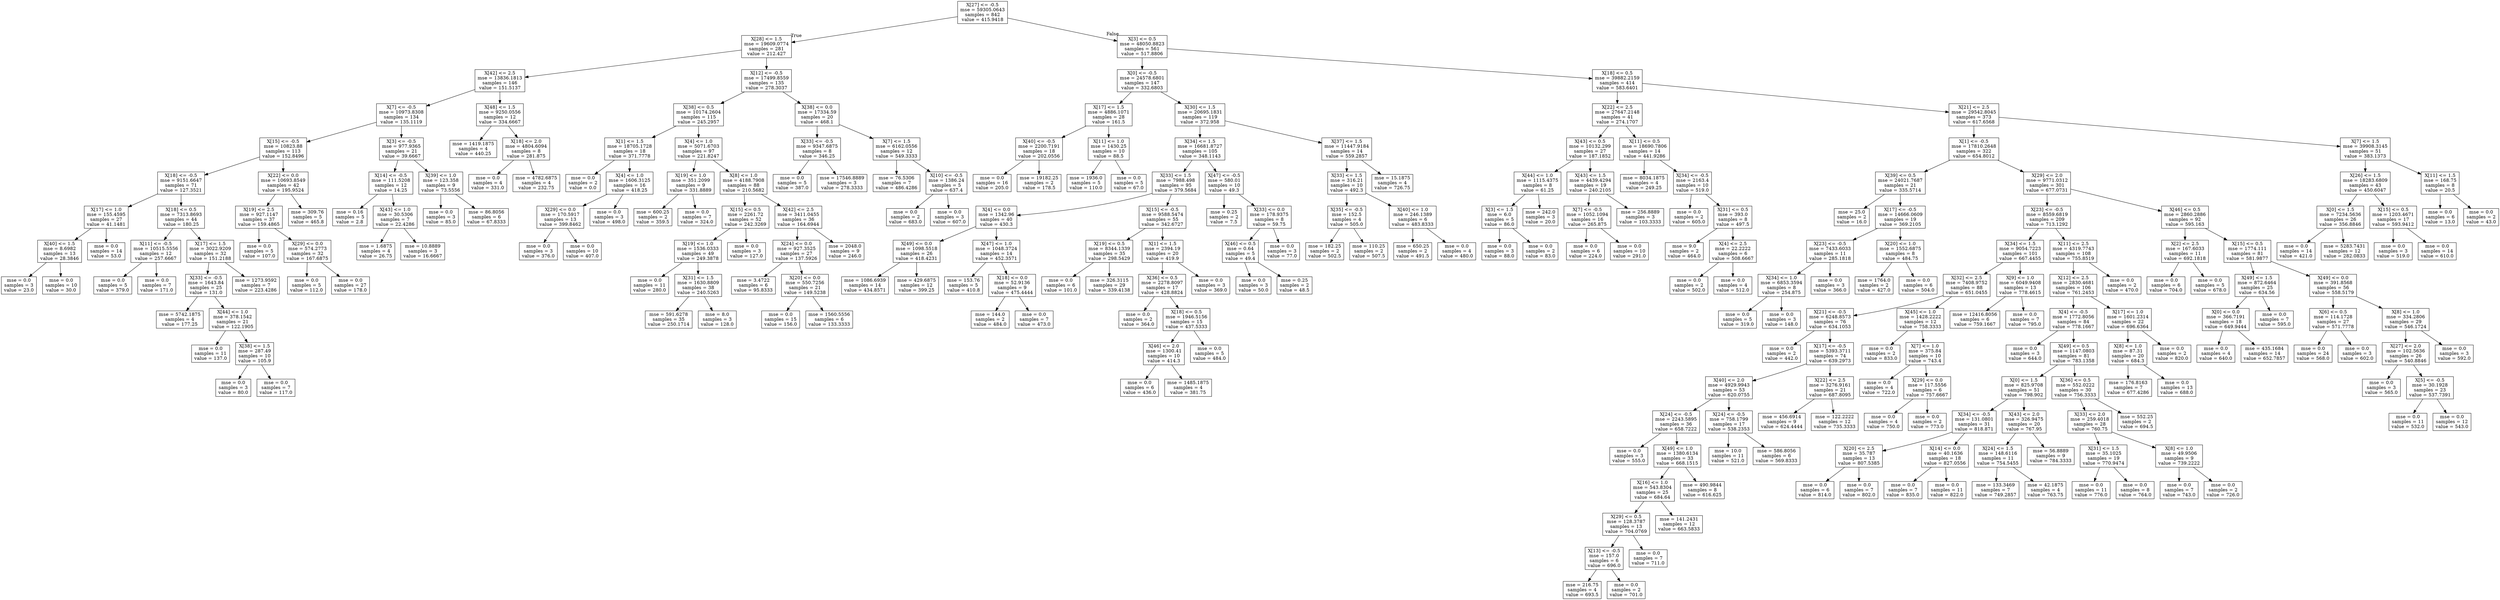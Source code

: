 digraph Tree {
node [shape=box] ;
0 [label="X[27] <= -0.5\nmse = 59305.0643\nsamples = 842\nvalue = 415.9418"] ;
1 [label="X[28] <= 1.5\nmse = 19609.0774\nsamples = 281\nvalue = 212.427"] ;
0 -> 1 [labeldistance=2.5, labelangle=45, headlabel="True"] ;
2 [label="X[42] <= 2.5\nmse = 13836.1813\nsamples = 146\nvalue = 151.5137"] ;
1 -> 2 ;
3 [label="X[7] <= -0.5\nmse = 10973.8308\nsamples = 134\nvalue = 135.1119"] ;
2 -> 3 ;
4 [label="X[15] <= -0.5\nmse = 10823.88\nsamples = 113\nvalue = 152.8496"] ;
3 -> 4 ;
5 [label="X[18] <= -0.5\nmse = 9151.6647\nsamples = 71\nvalue = 127.3521"] ;
4 -> 5 ;
6 [label="X[17] <= 1.0\nmse = 155.4595\nsamples = 27\nvalue = 41.1481"] ;
5 -> 6 ;
7 [label="X[40] <= 1.5\nmse = 8.6982\nsamples = 13\nvalue = 28.3846"] ;
6 -> 7 ;
8 [label="mse = 0.0\nsamples = 3\nvalue = 23.0"] ;
7 -> 8 ;
9 [label="mse = 0.0\nsamples = 10\nvalue = 30.0"] ;
7 -> 9 ;
10 [label="mse = 0.0\nsamples = 14\nvalue = 53.0"] ;
6 -> 10 ;
11 [label="X[18] <= 0.5\nmse = 7313.8693\nsamples = 44\nvalue = 180.25"] ;
5 -> 11 ;
12 [label="X[11] <= -0.5\nmse = 10515.5556\nsamples = 12\nvalue = 257.6667"] ;
11 -> 12 ;
13 [label="mse = 0.0\nsamples = 5\nvalue = 379.0"] ;
12 -> 13 ;
14 [label="mse = 0.0\nsamples = 7\nvalue = 171.0"] ;
12 -> 14 ;
15 [label="X[17] <= 1.5\nmse = 3022.9209\nsamples = 32\nvalue = 151.2188"] ;
11 -> 15 ;
16 [label="X[33] <= -0.5\nmse = 1643.84\nsamples = 25\nvalue = 131.0"] ;
15 -> 16 ;
17 [label="mse = 5742.1875\nsamples = 4\nvalue = 177.25"] ;
16 -> 17 ;
18 [label="X[44] <= 1.0\nmse = 378.1542\nsamples = 21\nvalue = 122.1905"] ;
16 -> 18 ;
19 [label="mse = 0.0\nsamples = 11\nvalue = 137.0"] ;
18 -> 19 ;
20 [label="X[38] <= 1.5\nmse = 287.49\nsamples = 10\nvalue = 105.9"] ;
18 -> 20 ;
21 [label="mse = 0.0\nsamples = 3\nvalue = 80.0"] ;
20 -> 21 ;
22 [label="mse = 0.0\nsamples = 7\nvalue = 117.0"] ;
20 -> 22 ;
23 [label="mse = 1273.9592\nsamples = 7\nvalue = 223.4286"] ;
15 -> 23 ;
24 [label="X[22] <= 0.0\nmse = 10693.8549\nsamples = 42\nvalue = 195.9524"] ;
4 -> 24 ;
25 [label="X[19] <= 2.5\nmse = 927.1147\nsamples = 37\nvalue = 159.4865"] ;
24 -> 25 ;
26 [label="mse = 0.0\nsamples = 5\nvalue = 107.0"] ;
25 -> 26 ;
27 [label="X[29] <= 0.0\nmse = 574.2773\nsamples = 32\nvalue = 167.6875"] ;
25 -> 27 ;
28 [label="mse = 0.0\nsamples = 5\nvalue = 112.0"] ;
27 -> 28 ;
29 [label="mse = 0.0\nsamples = 27\nvalue = 178.0"] ;
27 -> 29 ;
30 [label="mse = 309.76\nsamples = 5\nvalue = 465.8"] ;
24 -> 30 ;
31 [label="X[3] <= -0.5\nmse = 977.9365\nsamples = 21\nvalue = 39.6667"] ;
3 -> 31 ;
32 [label="X[14] <= -0.5\nmse = 111.5208\nsamples = 12\nvalue = 14.25"] ;
31 -> 32 ;
33 [label="mse = 0.16\nsamples = 5\nvalue = 2.8"] ;
32 -> 33 ;
34 [label="X[43] <= 1.0\nmse = 30.5306\nsamples = 7\nvalue = 22.4286"] ;
32 -> 34 ;
35 [label="mse = 1.6875\nsamples = 4\nvalue = 26.75"] ;
34 -> 35 ;
36 [label="mse = 10.8889\nsamples = 3\nvalue = 16.6667"] ;
34 -> 36 ;
37 [label="X[39] <= 1.0\nmse = 123.358\nsamples = 9\nvalue = 73.5556"] ;
31 -> 37 ;
38 [label="mse = 0.0\nsamples = 3\nvalue = 85.0"] ;
37 -> 38 ;
39 [label="mse = 86.8056\nsamples = 6\nvalue = 67.8333"] ;
37 -> 39 ;
40 [label="X[48] <= 1.5\nmse = 9250.0556\nsamples = 12\nvalue = 334.6667"] ;
2 -> 40 ;
41 [label="mse = 1419.1875\nsamples = 4\nvalue = 440.25"] ;
40 -> 41 ;
42 [label="X[18] <= 2.0\nmse = 4804.6094\nsamples = 8\nvalue = 281.875"] ;
40 -> 42 ;
43 [label="mse = 0.0\nsamples = 4\nvalue = 331.0"] ;
42 -> 43 ;
44 [label="mse = 4782.6875\nsamples = 4\nvalue = 232.75"] ;
42 -> 44 ;
45 [label="X[12] <= -0.5\nmse = 17499.8559\nsamples = 135\nvalue = 278.3037"] ;
1 -> 45 ;
46 [label="X[38] <= 0.5\nmse = 10174.2604\nsamples = 115\nvalue = 245.2957"] ;
45 -> 46 ;
47 [label="X[1] <= 1.5\nmse = 18705.1728\nsamples = 18\nvalue = 371.7778"] ;
46 -> 47 ;
48 [label="mse = 0.0\nsamples = 2\nvalue = 0.0"] ;
47 -> 48 ;
49 [label="X[4] <= 1.0\nmse = 1606.3125\nsamples = 16\nvalue = 418.25"] ;
47 -> 49 ;
50 [label="X[29] <= 0.0\nmse = 170.5917\nsamples = 13\nvalue = 399.8462"] ;
49 -> 50 ;
51 [label="mse = 0.0\nsamples = 3\nvalue = 376.0"] ;
50 -> 51 ;
52 [label="mse = 0.0\nsamples = 10\nvalue = 407.0"] ;
50 -> 52 ;
53 [label="mse = 0.0\nsamples = 3\nvalue = 498.0"] ;
49 -> 53 ;
54 [label="X[4] <= 1.0\nmse = 5071.6703\nsamples = 97\nvalue = 221.8247"] ;
46 -> 54 ;
55 [label="X[19] <= 1.0\nmse = 351.2099\nsamples = 9\nvalue = 331.8889"] ;
54 -> 55 ;
56 [label="mse = 600.25\nsamples = 2\nvalue = 359.5"] ;
55 -> 56 ;
57 [label="mse = 0.0\nsamples = 7\nvalue = 324.0"] ;
55 -> 57 ;
58 [label="X[8] <= 1.0\nmse = 4188.7908\nsamples = 88\nvalue = 210.5682"] ;
54 -> 58 ;
59 [label="X[15] <= 0.5\nmse = 2261.72\nsamples = 52\nvalue = 242.3269"] ;
58 -> 59 ;
60 [label="X[19] <= 1.0\nmse = 1536.0333\nsamples = 49\nvalue = 249.3878"] ;
59 -> 60 ;
61 [label="mse = 0.0\nsamples = 11\nvalue = 280.0"] ;
60 -> 61 ;
62 [label="X[31] <= 1.5\nmse = 1630.8809\nsamples = 38\nvalue = 240.5263"] ;
60 -> 62 ;
63 [label="mse = 591.6278\nsamples = 35\nvalue = 250.1714"] ;
62 -> 63 ;
64 [label="mse = 8.0\nsamples = 3\nvalue = 128.0"] ;
62 -> 64 ;
65 [label="mse = 0.0\nsamples = 3\nvalue = 127.0"] ;
59 -> 65 ;
66 [label="X[42] <= 2.5\nmse = 3411.0455\nsamples = 36\nvalue = 164.6944"] ;
58 -> 66 ;
67 [label="X[24] <= 0.0\nmse = 927.3525\nsamples = 27\nvalue = 137.5926"] ;
66 -> 67 ;
68 [label="mse = 3.4722\nsamples = 6\nvalue = 95.8333"] ;
67 -> 68 ;
69 [label="X[20] <= 0.0\nmse = 550.7256\nsamples = 21\nvalue = 149.5238"] ;
67 -> 69 ;
70 [label="mse = 0.0\nsamples = 15\nvalue = 156.0"] ;
69 -> 70 ;
71 [label="mse = 1560.5556\nsamples = 6\nvalue = 133.3333"] ;
69 -> 71 ;
72 [label="mse = 2048.0\nsamples = 9\nvalue = 246.0"] ;
66 -> 72 ;
73 [label="X[38] <= 0.0\nmse = 17334.59\nsamples = 20\nvalue = 468.1"] ;
45 -> 73 ;
74 [label="X[33] <= -0.5\nmse = 9347.6875\nsamples = 8\nvalue = 346.25"] ;
73 -> 74 ;
75 [label="mse = 0.0\nsamples = 5\nvalue = 387.0"] ;
74 -> 75 ;
76 [label="mse = 17546.8889\nsamples = 3\nvalue = 278.3333"] ;
74 -> 76 ;
77 [label="X[7] <= 1.5\nmse = 6162.0556\nsamples = 12\nvalue = 549.3333"] ;
73 -> 77 ;
78 [label="mse = 76.5306\nsamples = 7\nvalue = 486.4286"] ;
77 -> 78 ;
79 [label="X[10] <= -0.5\nmse = 1386.24\nsamples = 5\nvalue = 637.4"] ;
77 -> 79 ;
80 [label="mse = 0.0\nsamples = 2\nvalue = 683.0"] ;
79 -> 80 ;
81 [label="mse = 0.0\nsamples = 3\nvalue = 607.0"] ;
79 -> 81 ;
82 [label="X[3] <= 0.5\nmse = 48050.8823\nsamples = 561\nvalue = 517.8806"] ;
0 -> 82 [labeldistance=2.5, labelangle=-45, headlabel="False"] ;
83 [label="X[0] <= -0.5\nmse = 24578.6801\nsamples = 147\nvalue = 332.6803"] ;
82 -> 83 ;
84 [label="X[17] <= 1.5\nmse = 4886.1071\nsamples = 28\nvalue = 161.5"] ;
83 -> 84 ;
85 [label="X[40] <= -0.5\nmse = 2200.7191\nsamples = 18\nvalue = 202.0556"] ;
84 -> 85 ;
86 [label="mse = 0.0\nsamples = 16\nvalue = 205.0"] ;
85 -> 86 ;
87 [label="mse = 19182.25\nsamples = 2\nvalue = 178.5"] ;
85 -> 87 ;
88 [label="X[11] <= 1.0\nmse = 1430.25\nsamples = 10\nvalue = 88.5"] ;
84 -> 88 ;
89 [label="mse = 1936.0\nsamples = 5\nvalue = 110.0"] ;
88 -> 89 ;
90 [label="mse = 0.0\nsamples = 5\nvalue = 67.0"] ;
88 -> 90 ;
91 [label="X[30] <= 1.5\nmse = 20695.1831\nsamples = 119\nvalue = 372.958"] ;
83 -> 91 ;
92 [label="X[34] <= 1.5\nmse = 16681.8727\nsamples = 105\nvalue = 348.1143"] ;
91 -> 92 ;
93 [label="X[33] <= 1.5\nmse = 7988.498\nsamples = 95\nvalue = 379.5684"] ;
92 -> 93 ;
94 [label="X[4] <= 0.0\nmse = 1342.96\nsamples = 40\nvalue = 430.3"] ;
93 -> 94 ;
95 [label="X[49] <= 0.0\nmse = 1098.5518\nsamples = 26\nvalue = 418.4231"] ;
94 -> 95 ;
96 [label="mse = 1086.6939\nsamples = 14\nvalue = 434.8571"] ;
95 -> 96 ;
97 [label="mse = 429.6875\nsamples = 12\nvalue = 399.25"] ;
95 -> 97 ;
98 [label="X[47] <= 1.0\nmse = 1048.3724\nsamples = 14\nvalue = 452.3571"] ;
94 -> 98 ;
99 [label="mse = 153.76\nsamples = 5\nvalue = 410.8"] ;
98 -> 99 ;
100 [label="X[18] <= 0.0\nmse = 52.9136\nsamples = 9\nvalue = 475.4444"] ;
98 -> 100 ;
101 [label="mse = 144.0\nsamples = 2\nvalue = 484.0"] ;
100 -> 101 ;
102 [label="mse = 0.0\nsamples = 7\nvalue = 473.0"] ;
100 -> 102 ;
103 [label="X[15] <= -0.5\nmse = 9588.5474\nsamples = 55\nvalue = 342.6727"] ;
93 -> 103 ;
104 [label="X[19] <= 0.5\nmse = 8344.1339\nsamples = 35\nvalue = 298.5429"] ;
103 -> 104 ;
105 [label="mse = 0.0\nsamples = 6\nvalue = 101.0"] ;
104 -> 105 ;
106 [label="mse = 326.3115\nsamples = 29\nvalue = 339.4138"] ;
104 -> 106 ;
107 [label="X[1] <= 1.5\nmse = 2394.19\nsamples = 20\nvalue = 419.9"] ;
103 -> 107 ;
108 [label="X[36] <= 0.5\nmse = 2278.8097\nsamples = 17\nvalue = 428.8824"] ;
107 -> 108 ;
109 [label="mse = 0.0\nsamples = 2\nvalue = 364.0"] ;
108 -> 109 ;
110 [label="X[18] <= 0.5\nmse = 1946.5156\nsamples = 15\nvalue = 437.5333"] ;
108 -> 110 ;
111 [label="X[46] <= 2.0\nmse = 1300.41\nsamples = 10\nvalue = 414.3"] ;
110 -> 111 ;
112 [label="mse = 0.0\nsamples = 6\nvalue = 436.0"] ;
111 -> 112 ;
113 [label="mse = 1485.1875\nsamples = 4\nvalue = 381.75"] ;
111 -> 113 ;
114 [label="mse = 0.0\nsamples = 5\nvalue = 484.0"] ;
110 -> 114 ;
115 [label="mse = 0.0\nsamples = 3\nvalue = 369.0"] ;
107 -> 115 ;
116 [label="X[47] <= -0.5\nmse = 580.01\nsamples = 10\nvalue = 49.3"] ;
92 -> 116 ;
117 [label="mse = 0.25\nsamples = 2\nvalue = 7.5"] ;
116 -> 117 ;
118 [label="X[33] <= 0.0\nmse = 178.9375\nsamples = 8\nvalue = 59.75"] ;
116 -> 118 ;
119 [label="X[46] <= 0.5\nmse = 0.64\nsamples = 5\nvalue = 49.4"] ;
118 -> 119 ;
120 [label="mse = 0.0\nsamples = 3\nvalue = 50.0"] ;
119 -> 120 ;
121 [label="mse = 0.25\nsamples = 2\nvalue = 48.5"] ;
119 -> 121 ;
122 [label="mse = 0.0\nsamples = 3\nvalue = 77.0"] ;
118 -> 122 ;
123 [label="X[37] <= 1.5\nmse = 11447.9184\nsamples = 14\nvalue = 559.2857"] ;
91 -> 123 ;
124 [label="X[33] <= 1.5\nmse = 316.21\nsamples = 10\nvalue = 492.3"] ;
123 -> 124 ;
125 [label="X[35] <= -0.5\nmse = 152.5\nsamples = 4\nvalue = 505.0"] ;
124 -> 125 ;
126 [label="mse = 182.25\nsamples = 2\nvalue = 502.5"] ;
125 -> 126 ;
127 [label="mse = 110.25\nsamples = 2\nvalue = 507.5"] ;
125 -> 127 ;
128 [label="X[40] <= 1.0\nmse = 246.1389\nsamples = 6\nvalue = 483.8333"] ;
124 -> 128 ;
129 [label="mse = 650.25\nsamples = 2\nvalue = 491.5"] ;
128 -> 129 ;
130 [label="mse = 0.0\nsamples = 4\nvalue = 480.0"] ;
128 -> 130 ;
131 [label="mse = 15.1875\nsamples = 4\nvalue = 726.75"] ;
123 -> 131 ;
132 [label="X[18] <= 0.5\nmse = 39882.2159\nsamples = 414\nvalue = 583.6401"] ;
82 -> 132 ;
133 [label="X[22] <= 2.5\nmse = 27647.2148\nsamples = 41\nvalue = 274.1707"] ;
132 -> 133 ;
134 [label="X[43] <= 0.5\nmse = 10132.299\nsamples = 27\nvalue = 187.1852"] ;
133 -> 134 ;
135 [label="X[44] <= 1.0\nmse = 1115.4375\nsamples = 8\nvalue = 61.25"] ;
134 -> 135 ;
136 [label="X[3] <= 1.5\nmse = 6.0\nsamples = 5\nvalue = 86.0"] ;
135 -> 136 ;
137 [label="mse = 0.0\nsamples = 3\nvalue = 88.0"] ;
136 -> 137 ;
138 [label="mse = 0.0\nsamples = 2\nvalue = 83.0"] ;
136 -> 138 ;
139 [label="mse = 242.0\nsamples = 3\nvalue = 20.0"] ;
135 -> 139 ;
140 [label="X[43] <= 1.5\nmse = 4439.4294\nsamples = 19\nvalue = 240.2105"] ;
134 -> 140 ;
141 [label="X[7] <= -0.5\nmse = 1052.1094\nsamples = 16\nvalue = 265.875"] ;
140 -> 141 ;
142 [label="mse = 0.0\nsamples = 6\nvalue = 224.0"] ;
141 -> 142 ;
143 [label="mse = 0.0\nsamples = 10\nvalue = 291.0"] ;
141 -> 143 ;
144 [label="mse = 256.8889\nsamples = 3\nvalue = 103.3333"] ;
140 -> 144 ;
145 [label="X[11] <= 0.5\nmse = 18690.7806\nsamples = 14\nvalue = 441.9286"] ;
133 -> 145 ;
146 [label="mse = 8034.1875\nsamples = 4\nvalue = 249.25"] ;
145 -> 146 ;
147 [label="X[34] <= -0.5\nmse = 2163.4\nsamples = 10\nvalue = 519.0"] ;
145 -> 147 ;
148 [label="mse = 0.0\nsamples = 2\nvalue = 605.0"] ;
147 -> 148 ;
149 [label="X[31] <= 0.5\nmse = 393.0\nsamples = 8\nvalue = 497.5"] ;
147 -> 149 ;
150 [label="mse = 9.0\nsamples = 2\nvalue = 464.0"] ;
149 -> 150 ;
151 [label="X[4] <= 2.5\nmse = 22.2222\nsamples = 6\nvalue = 508.6667"] ;
149 -> 151 ;
152 [label="mse = 0.0\nsamples = 2\nvalue = 502.0"] ;
151 -> 152 ;
153 [label="mse = 0.0\nsamples = 4\nvalue = 512.0"] ;
151 -> 153 ;
154 [label="X[21] <= 2.5\nmse = 29542.8045\nsamples = 373\nvalue = 617.6568"] ;
132 -> 154 ;
155 [label="X[1] <= -0.5\nmse = 17810.2648\nsamples = 322\nvalue = 654.8012"] ;
154 -> 155 ;
156 [label="X[39] <= 0.5\nmse = 24021.7687\nsamples = 21\nvalue = 335.5714"] ;
155 -> 156 ;
157 [label="mse = 25.0\nsamples = 2\nvalue = 16.0"] ;
156 -> 157 ;
158 [label="X[17] <= -0.5\nmse = 14666.0609\nsamples = 19\nvalue = 369.2105"] ;
156 -> 158 ;
159 [label="X[23] <= -0.5\nmse = 7433.6033\nsamples = 11\nvalue = 285.1818"] ;
158 -> 159 ;
160 [label="X[34] <= 1.0\nmse = 6853.3594\nsamples = 8\nvalue = 254.875"] ;
159 -> 160 ;
161 [label="mse = 0.0\nsamples = 5\nvalue = 319.0"] ;
160 -> 161 ;
162 [label="mse = 0.0\nsamples = 3\nvalue = 148.0"] ;
160 -> 162 ;
163 [label="mse = 0.0\nsamples = 3\nvalue = 366.0"] ;
159 -> 163 ;
164 [label="X[20] <= 1.0\nmse = 1552.6875\nsamples = 8\nvalue = 484.75"] ;
158 -> 164 ;
165 [label="mse = 1764.0\nsamples = 2\nvalue = 427.0"] ;
164 -> 165 ;
166 [label="mse = 0.0\nsamples = 6\nvalue = 504.0"] ;
164 -> 166 ;
167 [label="X[29] <= 2.0\nmse = 9771.0312\nsamples = 301\nvalue = 677.0731"] ;
155 -> 167 ;
168 [label="X[23] <= -0.5\nmse = 8559.6819\nsamples = 209\nvalue = 713.1292"] ;
167 -> 168 ;
169 [label="X[34] <= 1.5\nmse = 9054.7223\nsamples = 101\nvalue = 667.4455"] ;
168 -> 169 ;
170 [label="X[32] <= 2.5\nmse = 7408.9752\nsamples = 88\nvalue = 651.0455"] ;
169 -> 170 ;
171 [label="X[21] <= -0.5\nmse = 6248.8573\nsamples = 76\nvalue = 634.1053"] ;
170 -> 171 ;
172 [label="mse = 0.0\nsamples = 2\nvalue = 442.0"] ;
171 -> 172 ;
173 [label="X[17] <= -0.5\nmse = 5393.3711\nsamples = 74\nvalue = 639.2973"] ;
171 -> 173 ;
174 [label="X[40] <= 2.0\nmse = 4929.9943\nsamples = 53\nvalue = 620.0755"] ;
173 -> 174 ;
175 [label="X[24] <= -0.5\nmse = 2243.5895\nsamples = 36\nvalue = 658.7222"] ;
174 -> 175 ;
176 [label="mse = 0.0\nsamples = 3\nvalue = 555.0"] ;
175 -> 176 ;
177 [label="X[49] <= 1.0\nmse = 1380.6134\nsamples = 33\nvalue = 668.1515"] ;
175 -> 177 ;
178 [label="X[16] <= 1.0\nmse = 543.8304\nsamples = 25\nvalue = 684.64"] ;
177 -> 178 ;
179 [label="X[29] <= 0.5\nmse = 128.3787\nsamples = 13\nvalue = 704.0769"] ;
178 -> 179 ;
180 [label="X[13] <= -0.5\nmse = 157.0\nsamples = 6\nvalue = 696.0"] ;
179 -> 180 ;
181 [label="mse = 216.75\nsamples = 4\nvalue = 693.5"] ;
180 -> 181 ;
182 [label="mse = 0.0\nsamples = 2\nvalue = 701.0"] ;
180 -> 182 ;
183 [label="mse = 0.0\nsamples = 7\nvalue = 711.0"] ;
179 -> 183 ;
184 [label="mse = 141.2431\nsamples = 12\nvalue = 663.5833"] ;
178 -> 184 ;
185 [label="mse = 490.9844\nsamples = 8\nvalue = 616.625"] ;
177 -> 185 ;
186 [label="X[24] <= -0.5\nmse = 758.1799\nsamples = 17\nvalue = 538.2353"] ;
174 -> 186 ;
187 [label="mse = 10.0\nsamples = 11\nvalue = 521.0"] ;
186 -> 187 ;
188 [label="mse = 586.8056\nsamples = 6\nvalue = 569.8333"] ;
186 -> 188 ;
189 [label="X[22] <= 2.5\nmse = 3276.9161\nsamples = 21\nvalue = 687.8095"] ;
173 -> 189 ;
190 [label="mse = 456.6914\nsamples = 9\nvalue = 624.4444"] ;
189 -> 190 ;
191 [label="mse = 122.2222\nsamples = 12\nvalue = 735.3333"] ;
189 -> 191 ;
192 [label="X[45] <= 1.0\nmse = 1428.2222\nsamples = 12\nvalue = 758.3333"] ;
170 -> 192 ;
193 [label="mse = 0.0\nsamples = 2\nvalue = 833.0"] ;
192 -> 193 ;
194 [label="X[7] <= 1.0\nmse = 375.84\nsamples = 10\nvalue = 743.4"] ;
192 -> 194 ;
195 [label="mse = 0.0\nsamples = 4\nvalue = 722.0"] ;
194 -> 195 ;
196 [label="X[29] <= 0.0\nmse = 117.5556\nsamples = 6\nvalue = 757.6667"] ;
194 -> 196 ;
197 [label="mse = 0.0\nsamples = 4\nvalue = 750.0"] ;
196 -> 197 ;
198 [label="mse = 0.0\nsamples = 2\nvalue = 773.0"] ;
196 -> 198 ;
199 [label="X[9] <= 1.0\nmse = 6049.9408\nsamples = 13\nvalue = 778.4615"] ;
169 -> 199 ;
200 [label="mse = 12416.8056\nsamples = 6\nvalue = 759.1667"] ;
199 -> 200 ;
201 [label="mse = 0.0\nsamples = 7\nvalue = 795.0"] ;
199 -> 201 ;
202 [label="X[11] <= 2.5\nmse = 4319.7743\nsamples = 108\nvalue = 755.8519"] ;
168 -> 202 ;
203 [label="X[12] <= 2.5\nmse = 2830.4681\nsamples = 106\nvalue = 761.2453"] ;
202 -> 203 ;
204 [label="X[4] <= -0.5\nmse = 1772.8056\nsamples = 84\nvalue = 778.1667"] ;
203 -> 204 ;
205 [label="mse = 0.0\nsamples = 3\nvalue = 644.0"] ;
204 -> 205 ;
206 [label="X[49] <= 0.5\nmse = 1147.0803\nsamples = 81\nvalue = 783.1358"] ;
204 -> 206 ;
207 [label="X[0] <= 1.5\nmse = 825.9708\nsamples = 51\nvalue = 798.902"] ;
206 -> 207 ;
208 [label="X[34] <= -0.5\nmse = 131.0801\nsamples = 31\nvalue = 818.871"] ;
207 -> 208 ;
209 [label="X[20] <= 2.5\nmse = 35.787\nsamples = 13\nvalue = 807.5385"] ;
208 -> 209 ;
210 [label="mse = 0.0\nsamples = 6\nvalue = 814.0"] ;
209 -> 210 ;
211 [label="mse = 0.0\nsamples = 7\nvalue = 802.0"] ;
209 -> 211 ;
212 [label="X[14] <= 0.0\nmse = 40.1636\nsamples = 18\nvalue = 827.0556"] ;
208 -> 212 ;
213 [label="mse = 0.0\nsamples = 7\nvalue = 835.0"] ;
212 -> 213 ;
214 [label="mse = 0.0\nsamples = 11\nvalue = 822.0"] ;
212 -> 214 ;
215 [label="X[43] <= 2.0\nmse = 326.9475\nsamples = 20\nvalue = 767.95"] ;
207 -> 215 ;
216 [label="X[24] <= 1.5\nmse = 148.6116\nsamples = 11\nvalue = 754.5455"] ;
215 -> 216 ;
217 [label="mse = 133.3469\nsamples = 7\nvalue = 749.2857"] ;
216 -> 217 ;
218 [label="mse = 42.1875\nsamples = 4\nvalue = 763.75"] ;
216 -> 218 ;
219 [label="mse = 56.8889\nsamples = 9\nvalue = 784.3333"] ;
215 -> 219 ;
220 [label="X[36] <= 0.5\nmse = 552.0222\nsamples = 30\nvalue = 756.3333"] ;
206 -> 220 ;
221 [label="X[33] <= 2.0\nmse = 259.4018\nsamples = 28\nvalue = 760.75"] ;
220 -> 221 ;
222 [label="X[31] <= 1.5\nmse = 35.1025\nsamples = 19\nvalue = 770.9474"] ;
221 -> 222 ;
223 [label="mse = 0.0\nsamples = 11\nvalue = 776.0"] ;
222 -> 223 ;
224 [label="mse = 0.0\nsamples = 8\nvalue = 764.0"] ;
222 -> 224 ;
225 [label="X[8] <= 1.0\nmse = 49.9506\nsamples = 9\nvalue = 739.2222"] ;
221 -> 225 ;
226 [label="mse = 0.0\nsamples = 7\nvalue = 743.0"] ;
225 -> 226 ;
227 [label="mse = 0.0\nsamples = 2\nvalue = 726.0"] ;
225 -> 227 ;
228 [label="mse = 552.25\nsamples = 2\nvalue = 694.5"] ;
220 -> 228 ;
229 [label="X[17] <= 1.0\nmse = 1601.2314\nsamples = 22\nvalue = 696.6364"] ;
203 -> 229 ;
230 [label="X[8] <= 1.0\nmse = 87.31\nsamples = 20\nvalue = 684.3"] ;
229 -> 230 ;
231 [label="mse = 176.8163\nsamples = 7\nvalue = 677.4286"] ;
230 -> 231 ;
232 [label="mse = 0.0\nsamples = 13\nvalue = 688.0"] ;
230 -> 232 ;
233 [label="mse = 0.0\nsamples = 2\nvalue = 820.0"] ;
229 -> 233 ;
234 [label="mse = 0.0\nsamples = 2\nvalue = 470.0"] ;
202 -> 234 ;
235 [label="X[46] <= 0.5\nmse = 2860.2886\nsamples = 92\nvalue = 595.163"] ;
167 -> 235 ;
236 [label="X[2] <= 2.5\nmse = 167.6033\nsamples = 11\nvalue = 692.1818"] ;
235 -> 236 ;
237 [label="mse = 0.0\nsamples = 6\nvalue = 704.0"] ;
236 -> 237 ;
238 [label="mse = 0.0\nsamples = 5\nvalue = 678.0"] ;
236 -> 238 ;
239 [label="X[15] <= 0.5\nmse = 1774.111\nsamples = 81\nvalue = 581.9877"] ;
235 -> 239 ;
240 [label="X[49] <= 1.5\nmse = 872.6464\nsamples = 25\nvalue = 634.56"] ;
239 -> 240 ;
241 [label="X[0] <= 0.0\nmse = 366.7191\nsamples = 18\nvalue = 649.9444"] ;
240 -> 241 ;
242 [label="mse = 0.0\nsamples = 4\nvalue = 640.0"] ;
241 -> 242 ;
243 [label="mse = 435.1684\nsamples = 14\nvalue = 652.7857"] ;
241 -> 243 ;
244 [label="mse = 0.0\nsamples = 7\nvalue = 595.0"] ;
240 -> 244 ;
245 [label="X[49] <= 0.0\nmse = 391.8568\nsamples = 56\nvalue = 558.5179"] ;
239 -> 245 ;
246 [label="X[6] <= 0.5\nmse = 114.1728\nsamples = 27\nvalue = 571.7778"] ;
245 -> 246 ;
247 [label="mse = 0.0\nsamples = 24\nvalue = 568.0"] ;
246 -> 247 ;
248 [label="mse = 0.0\nsamples = 3\nvalue = 602.0"] ;
246 -> 248 ;
249 [label="X[8] <= 1.0\nmse = 334.2806\nsamples = 29\nvalue = 546.1724"] ;
245 -> 249 ;
250 [label="X[27] <= 2.0\nmse = 102.5636\nsamples = 26\nvalue = 540.8846"] ;
249 -> 250 ;
251 [label="mse = 0.0\nsamples = 3\nvalue = 565.0"] ;
250 -> 251 ;
252 [label="X[5] <= -0.5\nmse = 30.1928\nsamples = 23\nvalue = 537.7391"] ;
250 -> 252 ;
253 [label="mse = 0.0\nsamples = 11\nvalue = 532.0"] ;
252 -> 253 ;
254 [label="mse = 0.0\nsamples = 12\nvalue = 543.0"] ;
252 -> 254 ;
255 [label="mse = 0.0\nsamples = 3\nvalue = 592.0"] ;
249 -> 255 ;
256 [label="X[7] <= 1.5\nmse = 39908.3145\nsamples = 51\nvalue = 383.1373"] ;
154 -> 256 ;
257 [label="X[26] <= 1.5\nmse = 18283.6809\nsamples = 43\nvalue = 450.6047"] ;
256 -> 257 ;
258 [label="X[0] <= 1.5\nmse = 7234.5636\nsamples = 26\nvalue = 356.8846"] ;
257 -> 258 ;
259 [label="mse = 0.0\nsamples = 14\nvalue = 421.0"] ;
258 -> 259 ;
260 [label="mse = 5283.7431\nsamples = 12\nvalue = 282.0833"] ;
258 -> 260 ;
261 [label="X[15] <= 0.5\nmse = 1203.4671\nsamples = 17\nvalue = 593.9412"] ;
257 -> 261 ;
262 [label="mse = 0.0\nsamples = 3\nvalue = 519.0"] ;
261 -> 262 ;
263 [label="mse = 0.0\nsamples = 14\nvalue = 610.0"] ;
261 -> 263 ;
264 [label="X[11] <= 1.5\nmse = 168.75\nsamples = 8\nvalue = 20.5"] ;
256 -> 264 ;
265 [label="mse = 0.0\nsamples = 6\nvalue = 13.0"] ;
264 -> 265 ;
266 [label="mse = 0.0\nsamples = 2\nvalue = 43.0"] ;
264 -> 266 ;
}